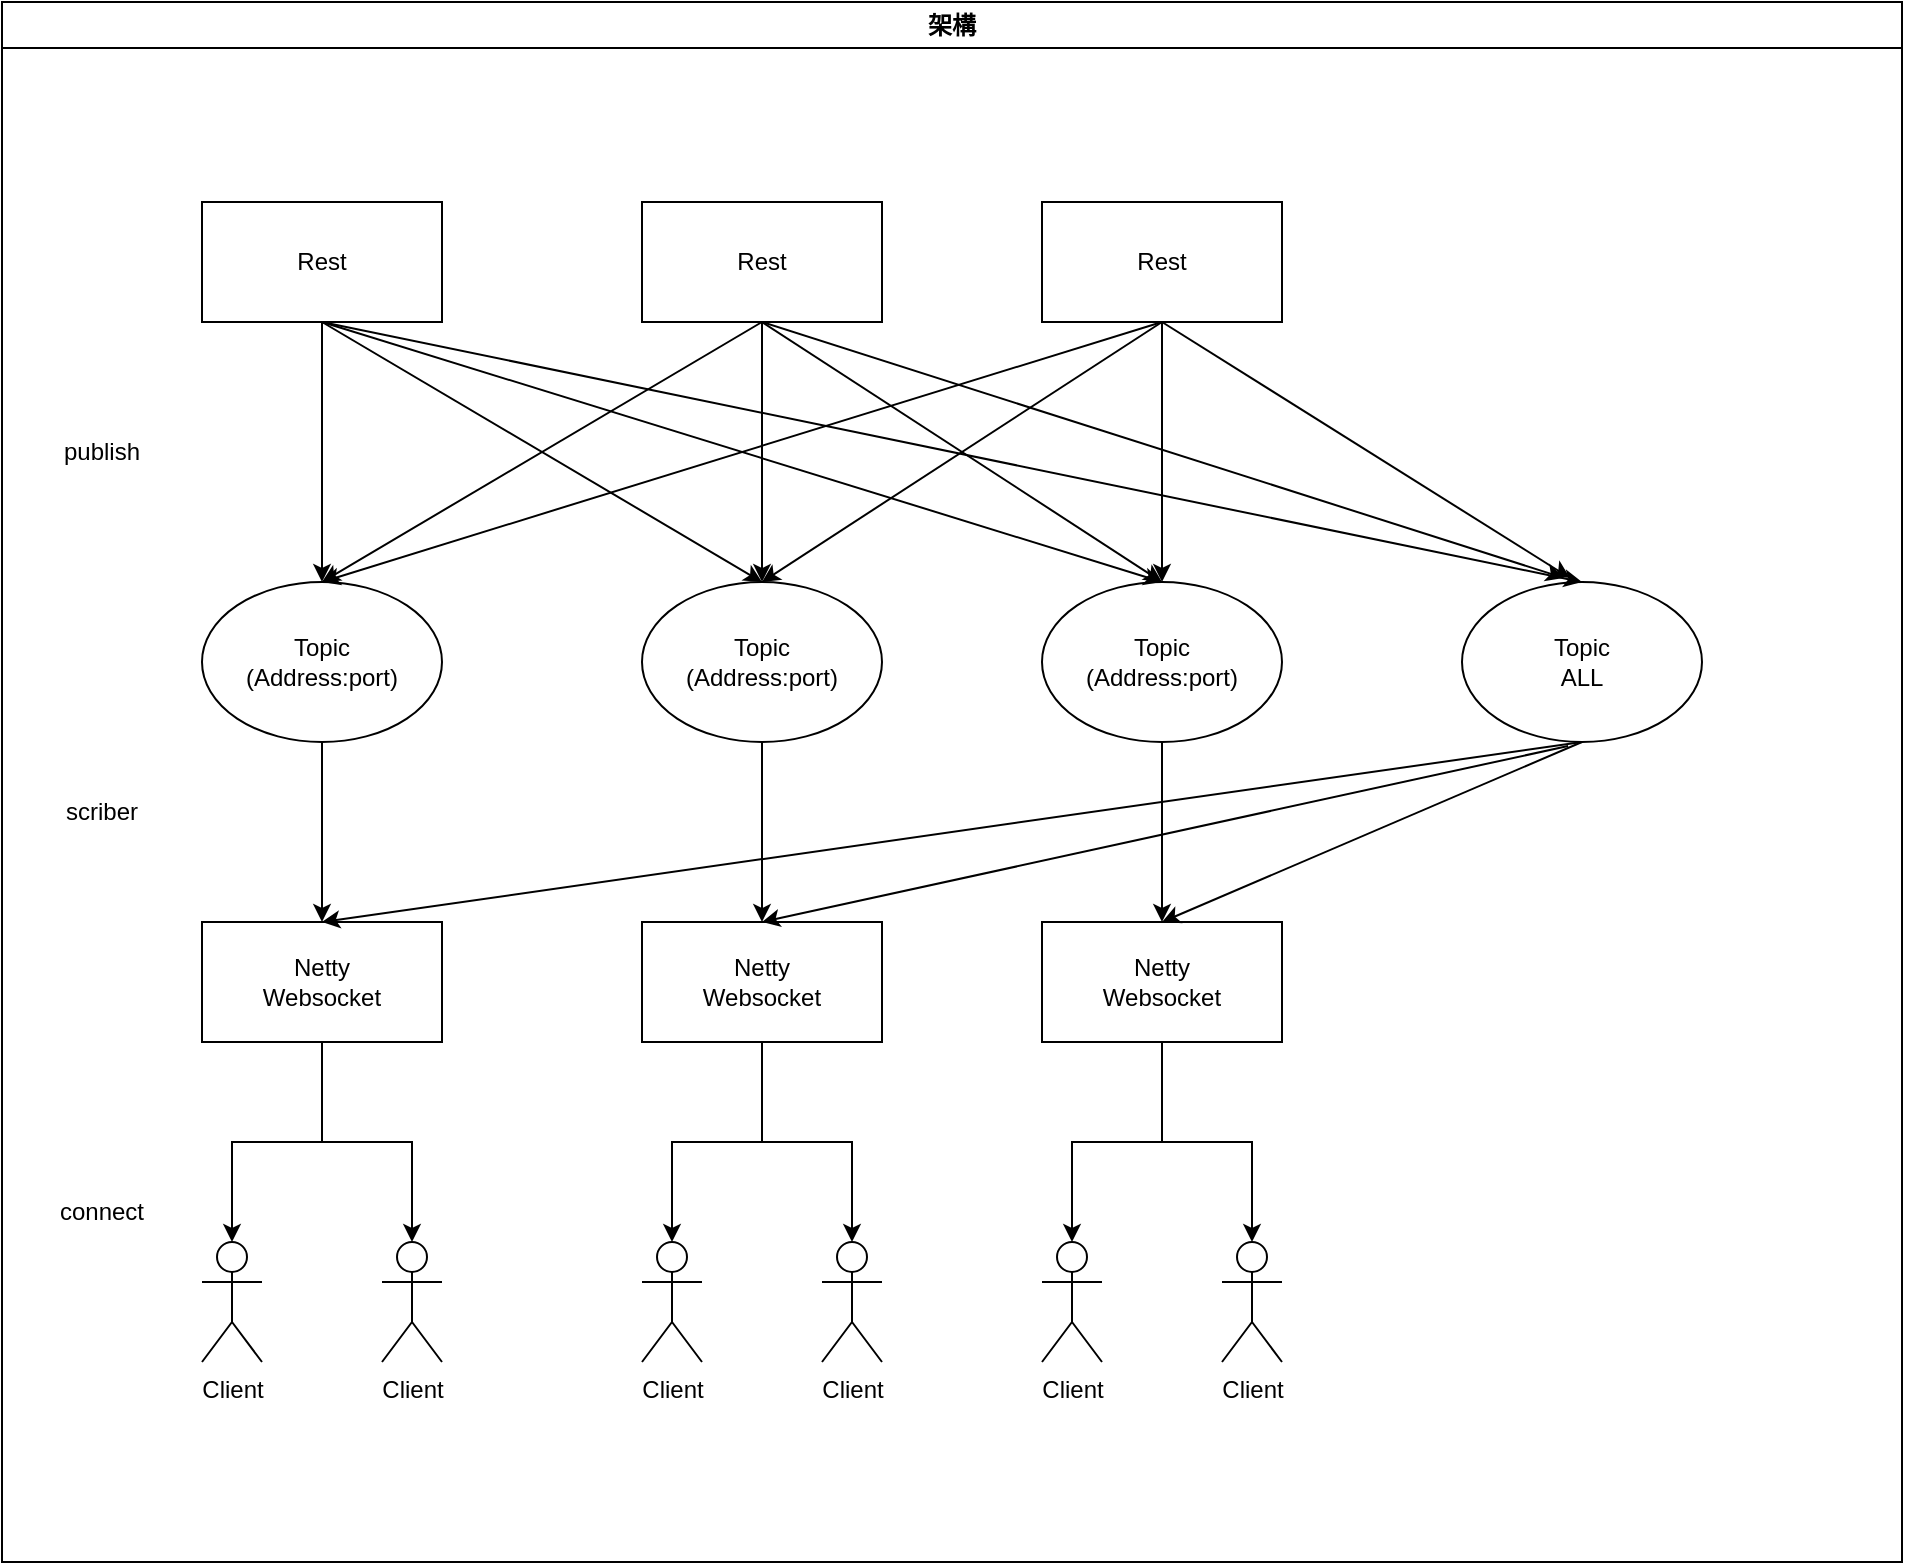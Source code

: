 <mxfile version="21.7.5" type="device">
  <diagram name="第1頁" id="YD-CnjzW7tFB5-Hxmfae">
    <mxGraphModel dx="1418" dy="820" grid="1" gridSize="10" guides="1" tooltips="1" connect="1" arrows="1" fold="1" page="1" pageScale="1" pageWidth="3300" pageHeight="4681" math="0" shadow="0">
      <root>
        <mxCell id="0" />
        <mxCell id="1" parent="0" />
        <mxCell id="6EcWu38mZV-2WOXH0RPL-1" value="架構" style="swimlane;whiteSpace=wrap;html=1;" vertex="1" parent="1">
          <mxGeometry x="320" y="30" width="950" height="780" as="geometry" />
        </mxCell>
        <mxCell id="6EcWu38mZV-2WOXH0RPL-53" style="edgeStyle=orthogonalEdgeStyle;rounded=0;orthogonalLoop=1;jettySize=auto;html=1;entryX=0.5;entryY=0;entryDx=0;entryDy=0;entryPerimeter=0;" edge="1" parent="6EcWu38mZV-2WOXH0RPL-1" source="6EcWu38mZV-2WOXH0RPL-2" target="6EcWu38mZV-2WOXH0RPL-5">
          <mxGeometry relative="1" as="geometry" />
        </mxCell>
        <mxCell id="6EcWu38mZV-2WOXH0RPL-54" style="edgeStyle=orthogonalEdgeStyle;rounded=0;orthogonalLoop=1;jettySize=auto;html=1;entryX=0.5;entryY=0;entryDx=0;entryDy=0;entryPerimeter=0;" edge="1" parent="6EcWu38mZV-2WOXH0RPL-1" source="6EcWu38mZV-2WOXH0RPL-2" target="6EcWu38mZV-2WOXH0RPL-45">
          <mxGeometry relative="1" as="geometry" />
        </mxCell>
        <mxCell id="6EcWu38mZV-2WOXH0RPL-2" value="Netty&lt;br&gt;Websocket" style="rounded=0;whiteSpace=wrap;html=1;" vertex="1" parent="6EcWu38mZV-2WOXH0RPL-1">
          <mxGeometry x="100" y="460" width="120" height="60" as="geometry" />
        </mxCell>
        <mxCell id="6EcWu38mZV-2WOXH0RPL-55" style="edgeStyle=orthogonalEdgeStyle;rounded=0;orthogonalLoop=1;jettySize=auto;html=1;entryX=0.5;entryY=0;entryDx=0;entryDy=0;entryPerimeter=0;" edge="1" parent="6EcWu38mZV-2WOXH0RPL-1" source="6EcWu38mZV-2WOXH0RPL-3" target="6EcWu38mZV-2WOXH0RPL-49">
          <mxGeometry relative="1" as="geometry" />
        </mxCell>
        <mxCell id="6EcWu38mZV-2WOXH0RPL-56" style="edgeStyle=orthogonalEdgeStyle;rounded=0;orthogonalLoop=1;jettySize=auto;html=1;" edge="1" parent="6EcWu38mZV-2WOXH0RPL-1" source="6EcWu38mZV-2WOXH0RPL-3" target="6EcWu38mZV-2WOXH0RPL-50">
          <mxGeometry relative="1" as="geometry" />
        </mxCell>
        <mxCell id="6EcWu38mZV-2WOXH0RPL-3" value="Netty&lt;br style=&quot;border-color: var(--border-color);&quot;&gt;Websocket" style="rounded=0;whiteSpace=wrap;html=1;" vertex="1" parent="6EcWu38mZV-2WOXH0RPL-1">
          <mxGeometry x="320" y="460" width="120" height="60" as="geometry" />
        </mxCell>
        <mxCell id="6EcWu38mZV-2WOXH0RPL-57" style="edgeStyle=orthogonalEdgeStyle;rounded=0;orthogonalLoop=1;jettySize=auto;html=1;entryX=0.5;entryY=0;entryDx=0;entryDy=0;entryPerimeter=0;" edge="1" parent="6EcWu38mZV-2WOXH0RPL-1" source="6EcWu38mZV-2WOXH0RPL-4" target="6EcWu38mZV-2WOXH0RPL-51">
          <mxGeometry relative="1" as="geometry" />
        </mxCell>
        <mxCell id="6EcWu38mZV-2WOXH0RPL-58" style="edgeStyle=orthogonalEdgeStyle;rounded=0;orthogonalLoop=1;jettySize=auto;html=1;entryX=0.5;entryY=0;entryDx=0;entryDy=0;entryPerimeter=0;" edge="1" parent="6EcWu38mZV-2WOXH0RPL-1" source="6EcWu38mZV-2WOXH0RPL-4" target="6EcWu38mZV-2WOXH0RPL-52">
          <mxGeometry relative="1" as="geometry" />
        </mxCell>
        <mxCell id="6EcWu38mZV-2WOXH0RPL-4" value="Netty&lt;br style=&quot;border-color: var(--border-color);&quot;&gt;Websocket" style="rounded=0;whiteSpace=wrap;html=1;" vertex="1" parent="6EcWu38mZV-2WOXH0RPL-1">
          <mxGeometry x="520" y="460" width="120" height="60" as="geometry" />
        </mxCell>
        <mxCell id="6EcWu38mZV-2WOXH0RPL-5" value="Client" style="shape=umlActor;verticalLabelPosition=bottom;verticalAlign=top;html=1;outlineConnect=0;" vertex="1" parent="6EcWu38mZV-2WOXH0RPL-1">
          <mxGeometry x="100" y="620" width="30" height="60" as="geometry" />
        </mxCell>
        <mxCell id="6EcWu38mZV-2WOXH0RPL-9" value="Topic&lt;br&gt;(Address:port)" style="ellipse;whiteSpace=wrap;html=1;" vertex="1" parent="6EcWu38mZV-2WOXH0RPL-1">
          <mxGeometry x="100" y="290" width="120" height="80" as="geometry" />
        </mxCell>
        <mxCell id="6EcWu38mZV-2WOXH0RPL-11" value="Topic&lt;br style=&quot;border-color: var(--border-color);&quot;&gt;(Address:port)" style="ellipse;whiteSpace=wrap;html=1;" vertex="1" parent="6EcWu38mZV-2WOXH0RPL-1">
          <mxGeometry x="520" y="290" width="120" height="80" as="geometry" />
        </mxCell>
        <mxCell id="6EcWu38mZV-2WOXH0RPL-10" value="Topic&lt;br style=&quot;border-color: var(--border-color);&quot;&gt;(Address:port)" style="ellipse;whiteSpace=wrap;html=1;" vertex="1" parent="6EcWu38mZV-2WOXH0RPL-1">
          <mxGeometry x="320" y="290" width="120" height="80" as="geometry" />
        </mxCell>
        <mxCell id="6EcWu38mZV-2WOXH0RPL-12" value="Rest" style="rounded=0;whiteSpace=wrap;html=1;" vertex="1" parent="6EcWu38mZV-2WOXH0RPL-1">
          <mxGeometry x="100" y="100" width="120" height="60" as="geometry" />
        </mxCell>
        <mxCell id="6EcWu38mZV-2WOXH0RPL-13" value="Rest" style="rounded=0;whiteSpace=wrap;html=1;" vertex="1" parent="6EcWu38mZV-2WOXH0RPL-1">
          <mxGeometry x="320" y="100" width="120" height="60" as="geometry" />
        </mxCell>
        <mxCell id="6EcWu38mZV-2WOXH0RPL-14" value="Rest" style="rounded=0;whiteSpace=wrap;html=1;" vertex="1" parent="6EcWu38mZV-2WOXH0RPL-1">
          <mxGeometry x="520" y="100" width="120" height="60" as="geometry" />
        </mxCell>
        <mxCell id="6EcWu38mZV-2WOXH0RPL-18" value="" style="endArrow=classic;html=1;rounded=0;exitX=0.5;exitY=1;exitDx=0;exitDy=0;entryX=0.5;entryY=0;entryDx=0;entryDy=0;" edge="1" parent="6EcWu38mZV-2WOXH0RPL-1" source="6EcWu38mZV-2WOXH0RPL-12" target="6EcWu38mZV-2WOXH0RPL-10">
          <mxGeometry width="50" height="50" relative="1" as="geometry">
            <mxPoint x="280" y="490" as="sourcePoint" />
            <mxPoint x="330" y="440" as="targetPoint" />
          </mxGeometry>
        </mxCell>
        <mxCell id="6EcWu38mZV-2WOXH0RPL-19" value="" style="endArrow=classic;html=1;rounded=0;exitX=0.5;exitY=1;exitDx=0;exitDy=0;" edge="1" parent="6EcWu38mZV-2WOXH0RPL-1" source="6EcWu38mZV-2WOXH0RPL-12" target="6EcWu38mZV-2WOXH0RPL-9">
          <mxGeometry width="50" height="50" relative="1" as="geometry">
            <mxPoint x="110" y="190" as="sourcePoint" />
            <mxPoint x="320" y="310" as="targetPoint" />
          </mxGeometry>
        </mxCell>
        <mxCell id="6EcWu38mZV-2WOXH0RPL-20" value="Topic&lt;br&gt;ALL" style="ellipse;whiteSpace=wrap;html=1;" vertex="1" parent="6EcWu38mZV-2WOXH0RPL-1">
          <mxGeometry x="730" y="290" width="120" height="80" as="geometry" />
        </mxCell>
        <mxCell id="6EcWu38mZV-2WOXH0RPL-21" value="" style="endArrow=classic;html=1;rounded=0;exitX=0.5;exitY=1;exitDx=0;exitDy=0;entryX=0.5;entryY=0;entryDx=0;entryDy=0;" edge="1" parent="6EcWu38mZV-2WOXH0RPL-1" source="6EcWu38mZV-2WOXH0RPL-9" target="6EcWu38mZV-2WOXH0RPL-2">
          <mxGeometry width="50" height="50" relative="1" as="geometry">
            <mxPoint x="300" y="420" as="sourcePoint" />
            <mxPoint x="350" y="370" as="targetPoint" />
          </mxGeometry>
        </mxCell>
        <mxCell id="6EcWu38mZV-2WOXH0RPL-22" value="" style="endArrow=classic;html=1;rounded=0;exitX=0.5;exitY=1;exitDx=0;exitDy=0;entryX=0.5;entryY=0;entryDx=0;entryDy=0;" edge="1" parent="6EcWu38mZV-2WOXH0RPL-1" source="6EcWu38mZV-2WOXH0RPL-10" target="6EcWu38mZV-2WOXH0RPL-3">
          <mxGeometry width="50" height="50" relative="1" as="geometry">
            <mxPoint x="250" y="370" as="sourcePoint" />
            <mxPoint x="276" y="481" as="targetPoint" />
          </mxGeometry>
        </mxCell>
        <mxCell id="6EcWu38mZV-2WOXH0RPL-23" value="" style="endArrow=classic;html=1;rounded=0;exitX=0.5;exitY=1;exitDx=0;exitDy=0;entryX=0.5;entryY=0;entryDx=0;entryDy=0;" edge="1" parent="6EcWu38mZV-2WOXH0RPL-1" source="6EcWu38mZV-2WOXH0RPL-11" target="6EcWu38mZV-2WOXH0RPL-4">
          <mxGeometry width="50" height="50" relative="1" as="geometry">
            <mxPoint x="144" y="369" as="sourcePoint" />
            <mxPoint x="170" y="480" as="targetPoint" />
          </mxGeometry>
        </mxCell>
        <mxCell id="6EcWu38mZV-2WOXH0RPL-29" value="" style="endArrow=classic;html=1;rounded=0;exitX=0.5;exitY=1;exitDx=0;exitDy=0;" edge="1" parent="6EcWu38mZV-2WOXH0RPL-1" source="6EcWu38mZV-2WOXH0RPL-20">
          <mxGeometry width="50" height="50" relative="1" as="geometry">
            <mxPoint x="380" y="420" as="sourcePoint" />
            <mxPoint x="160" y="460" as="targetPoint" />
          </mxGeometry>
        </mxCell>
        <mxCell id="6EcWu38mZV-2WOXH0RPL-32" value="" style="endArrow=classic;html=1;rounded=0;exitX=0.5;exitY=1;exitDx=0;exitDy=0;entryX=0.5;entryY=0;entryDx=0;entryDy=0;" edge="1" parent="6EcWu38mZV-2WOXH0RPL-1" source="6EcWu38mZV-2WOXH0RPL-13" target="6EcWu38mZV-2WOXH0RPL-9">
          <mxGeometry width="50" height="50" relative="1" as="geometry">
            <mxPoint x="380" y="420" as="sourcePoint" />
            <mxPoint x="430" y="370" as="targetPoint" />
          </mxGeometry>
        </mxCell>
        <mxCell id="6EcWu38mZV-2WOXH0RPL-33" value="" style="endArrow=classic;html=1;rounded=0;exitX=0.5;exitY=1;exitDx=0;exitDy=0;entryX=0.5;entryY=0;entryDx=0;entryDy=0;" edge="1" parent="6EcWu38mZV-2WOXH0RPL-1" source="6EcWu38mZV-2WOXH0RPL-13" target="6EcWu38mZV-2WOXH0RPL-10">
          <mxGeometry width="50" height="50" relative="1" as="geometry">
            <mxPoint x="380" y="420" as="sourcePoint" />
            <mxPoint x="430" y="370" as="targetPoint" />
          </mxGeometry>
        </mxCell>
        <mxCell id="6EcWu38mZV-2WOXH0RPL-35" value="" style="endArrow=classic;html=1;rounded=0;exitX=0.5;exitY=1;exitDx=0;exitDy=0;entryX=0.425;entryY=-0.025;entryDx=0;entryDy=0;entryPerimeter=0;" edge="1" parent="6EcWu38mZV-2WOXH0RPL-1" source="6EcWu38mZV-2WOXH0RPL-13" target="6EcWu38mZV-2WOXH0RPL-20">
          <mxGeometry width="50" height="50" relative="1" as="geometry">
            <mxPoint x="380" y="420" as="sourcePoint" />
            <mxPoint x="430" y="370" as="targetPoint" />
          </mxGeometry>
        </mxCell>
        <mxCell id="6EcWu38mZV-2WOXH0RPL-36" value="" style="endArrow=classic;html=1;rounded=0;exitX=0.5;exitY=1;exitDx=0;exitDy=0;entryX=0.5;entryY=0;entryDx=0;entryDy=0;" edge="1" parent="6EcWu38mZV-2WOXH0RPL-1" source="6EcWu38mZV-2WOXH0RPL-14" target="6EcWu38mZV-2WOXH0RPL-9">
          <mxGeometry width="50" height="50" relative="1" as="geometry">
            <mxPoint x="380" y="420" as="sourcePoint" />
            <mxPoint x="430" y="370" as="targetPoint" />
          </mxGeometry>
        </mxCell>
        <mxCell id="6EcWu38mZV-2WOXH0RPL-37" value="" style="endArrow=classic;html=1;rounded=0;exitX=0.5;exitY=1;exitDx=0;exitDy=0;entryX=0.5;entryY=0;entryDx=0;entryDy=0;" edge="1" parent="6EcWu38mZV-2WOXH0RPL-1" source="6EcWu38mZV-2WOXH0RPL-14" target="6EcWu38mZV-2WOXH0RPL-10">
          <mxGeometry width="50" height="50" relative="1" as="geometry">
            <mxPoint x="380" y="420" as="sourcePoint" />
            <mxPoint x="430" y="370" as="targetPoint" />
          </mxGeometry>
        </mxCell>
        <mxCell id="6EcWu38mZV-2WOXH0RPL-40" value="publish" style="text;html=1;strokeColor=none;fillColor=none;align=center;verticalAlign=middle;whiteSpace=wrap;rounded=0;" vertex="1" parent="6EcWu38mZV-2WOXH0RPL-1">
          <mxGeometry x="20" y="210" width="60" height="30" as="geometry" />
        </mxCell>
        <mxCell id="6EcWu38mZV-2WOXH0RPL-41" value="scriber" style="text;html=1;strokeColor=none;fillColor=none;align=center;verticalAlign=middle;whiteSpace=wrap;rounded=0;" vertex="1" parent="6EcWu38mZV-2WOXH0RPL-1">
          <mxGeometry x="20" y="390" width="60" height="30" as="geometry" />
        </mxCell>
        <mxCell id="6EcWu38mZV-2WOXH0RPL-45" value="Client" style="shape=umlActor;verticalLabelPosition=bottom;verticalAlign=top;html=1;outlineConnect=0;" vertex="1" parent="6EcWu38mZV-2WOXH0RPL-1">
          <mxGeometry x="190" y="620" width="30" height="60" as="geometry" />
        </mxCell>
        <mxCell id="6EcWu38mZV-2WOXH0RPL-49" value="Client" style="shape=umlActor;verticalLabelPosition=bottom;verticalAlign=top;html=1;outlineConnect=0;" vertex="1" parent="6EcWu38mZV-2WOXH0RPL-1">
          <mxGeometry x="320" y="620" width="30" height="60" as="geometry" />
        </mxCell>
        <mxCell id="6EcWu38mZV-2WOXH0RPL-50" value="Client" style="shape=umlActor;verticalLabelPosition=bottom;verticalAlign=top;html=1;outlineConnect=0;" vertex="1" parent="6EcWu38mZV-2WOXH0RPL-1">
          <mxGeometry x="410" y="620" width="30" height="60" as="geometry" />
        </mxCell>
        <mxCell id="6EcWu38mZV-2WOXH0RPL-51" value="Client" style="shape=umlActor;verticalLabelPosition=bottom;verticalAlign=top;html=1;outlineConnect=0;" vertex="1" parent="6EcWu38mZV-2WOXH0RPL-1">
          <mxGeometry x="520" y="620" width="30" height="60" as="geometry" />
        </mxCell>
        <mxCell id="6EcWu38mZV-2WOXH0RPL-52" value="Client" style="shape=umlActor;verticalLabelPosition=bottom;verticalAlign=top;html=1;outlineConnect=0;" vertex="1" parent="6EcWu38mZV-2WOXH0RPL-1">
          <mxGeometry x="610" y="620" width="30" height="60" as="geometry" />
        </mxCell>
        <mxCell id="6EcWu38mZV-2WOXH0RPL-59" value="connect" style="text;html=1;strokeColor=none;fillColor=none;align=center;verticalAlign=middle;whiteSpace=wrap;rounded=0;" vertex="1" parent="6EcWu38mZV-2WOXH0RPL-1">
          <mxGeometry x="20" y="590" width="60" height="30" as="geometry" />
        </mxCell>
        <mxCell id="6EcWu38mZV-2WOXH0RPL-24" value="" style="endArrow=classic;html=1;rounded=0;entryX=0.5;entryY=0;entryDx=0;entryDy=0;" edge="1" parent="1" target="6EcWu38mZV-2WOXH0RPL-11">
          <mxGeometry width="50" height="50" relative="1" as="geometry">
            <mxPoint x="480" y="190" as="sourcePoint" />
            <mxPoint x="580" y="520" as="targetPoint" />
          </mxGeometry>
        </mxCell>
        <mxCell id="6EcWu38mZV-2WOXH0RPL-28" value="" style="endArrow=classic;html=1;rounded=0;entryX=0.5;entryY=0;entryDx=0;entryDy=0;" edge="1" parent="1" target="6EcWu38mZV-2WOXH0RPL-20">
          <mxGeometry width="50" height="50" relative="1" as="geometry">
            <mxPoint x="480" y="190" as="sourcePoint" />
            <mxPoint x="750" y="400" as="targetPoint" />
          </mxGeometry>
        </mxCell>
        <mxCell id="6EcWu38mZV-2WOXH0RPL-30" value="" style="endArrow=classic;html=1;rounded=0;exitX=0.442;exitY=1.025;exitDx=0;exitDy=0;exitPerimeter=0;" edge="1" parent="1" source="6EcWu38mZV-2WOXH0RPL-20">
          <mxGeometry width="50" height="50" relative="1" as="geometry">
            <mxPoint x="700" y="450" as="sourcePoint" />
            <mxPoint x="700" y="490" as="targetPoint" />
          </mxGeometry>
        </mxCell>
        <mxCell id="6EcWu38mZV-2WOXH0RPL-31" value="" style="endArrow=classic;html=1;rounded=0;entryX=0.5;entryY=0;entryDx=0;entryDy=0;" edge="1" parent="1" target="6EcWu38mZV-2WOXH0RPL-4">
          <mxGeometry width="50" height="50" relative="1" as="geometry">
            <mxPoint x="1110" y="400" as="sourcePoint" />
            <mxPoint x="750" y="400" as="targetPoint" />
          </mxGeometry>
        </mxCell>
        <mxCell id="6EcWu38mZV-2WOXH0RPL-34" value="" style="endArrow=classic;html=1;rounded=0;entryX=0.5;entryY=0;entryDx=0;entryDy=0;" edge="1" parent="1" target="6EcWu38mZV-2WOXH0RPL-11">
          <mxGeometry width="50" height="50" relative="1" as="geometry">
            <mxPoint x="700" y="190" as="sourcePoint" />
            <mxPoint x="750" y="400" as="targetPoint" />
          </mxGeometry>
        </mxCell>
        <mxCell id="6EcWu38mZV-2WOXH0RPL-38" value="" style="endArrow=classic;html=1;rounded=0;entryX=0.5;entryY=0;entryDx=0;entryDy=0;" edge="1" parent="1" target="6EcWu38mZV-2WOXH0RPL-11">
          <mxGeometry width="50" height="50" relative="1" as="geometry">
            <mxPoint x="900" y="190" as="sourcePoint" />
            <mxPoint x="750" y="400" as="targetPoint" />
          </mxGeometry>
        </mxCell>
        <mxCell id="6EcWu38mZV-2WOXH0RPL-39" value="" style="endArrow=classic;html=1;rounded=0;entryX=0.45;entryY=-0.025;entryDx=0;entryDy=0;entryPerimeter=0;" edge="1" parent="1" target="6EcWu38mZV-2WOXH0RPL-20">
          <mxGeometry width="50" height="50" relative="1" as="geometry">
            <mxPoint x="900" y="190" as="sourcePoint" />
            <mxPoint x="750" y="400" as="targetPoint" />
          </mxGeometry>
        </mxCell>
      </root>
    </mxGraphModel>
  </diagram>
</mxfile>
